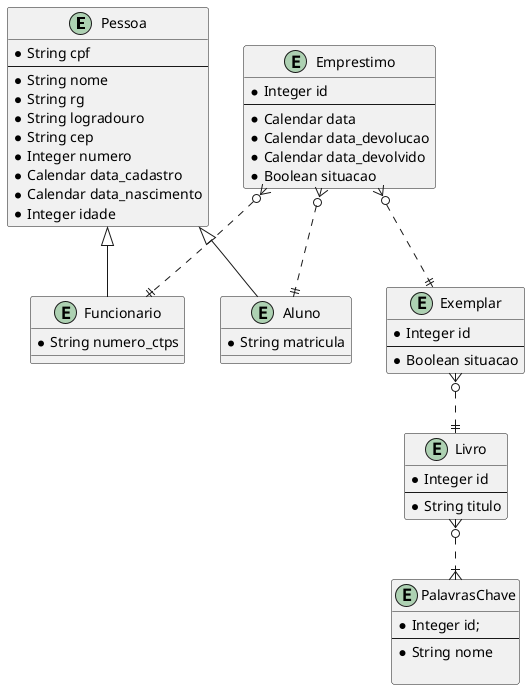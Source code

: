 @startuml
entity Pessoa {
* String cpf
--
* String nome
* String rg
* String logradouro
* String cep
* Integer numero
* Calendar data_cadastro
* Calendar data_nascimento
* Integer idade    
}
entity Aluno extends Pessoa{
* String matricula    
}
entity Funcionario extends Pessoa {
* String numero_ctps   
}
entity Livro {
* Integer id
--
* String titulo    
}
entity Exemplar {
* Integer id
--
* Boolean situacao    
}
entity Emprestimo {
* Integer id
--
* Calendar data
* Calendar data_devolucao
* Calendar data_devolvido
* Boolean situacao    
}

entity PalavrasChave {
    * Integer id;
    --
    * String nome

}

Exemplar }o..|| Livro 
Emprestimo }o..|| Exemplar
Emprestimo }o..|| Funcionario
Emprestimo }o..|| Aluno

Livro }o..|{ PalavrasChave




@enduml
